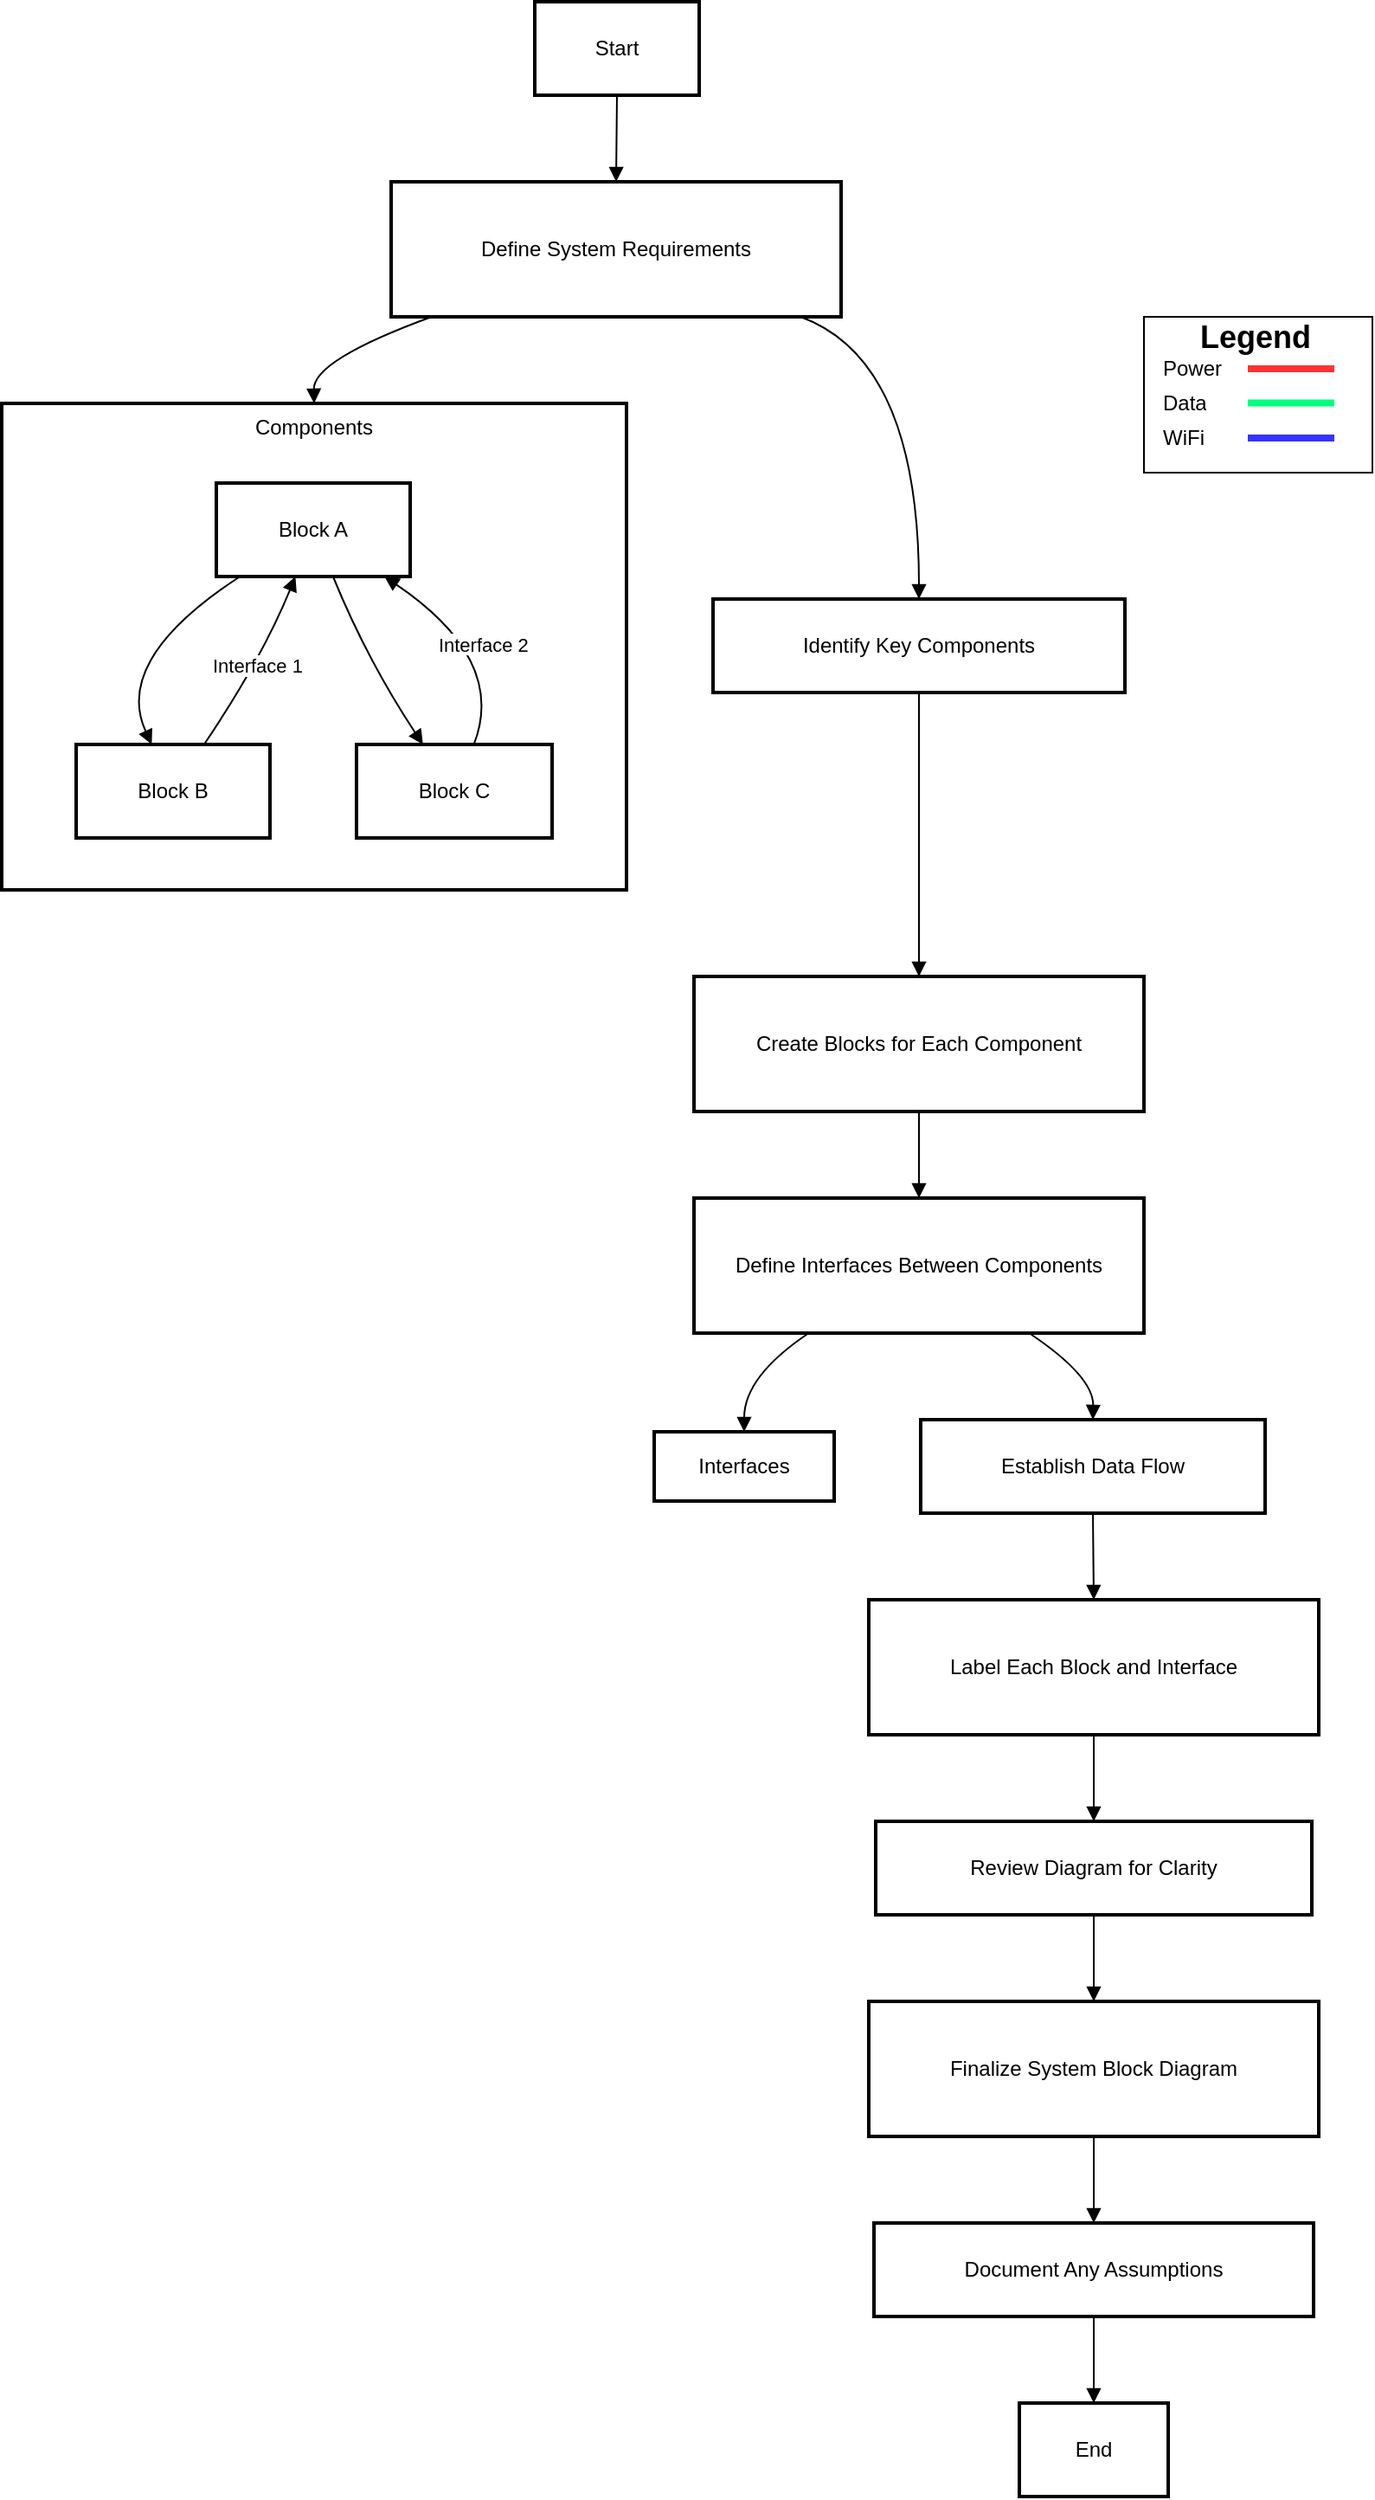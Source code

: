 <mxfile version="26.0.16">
  <diagram name="Page-1" id="9WAIeXzmGR1HwareG-w6">
    <mxGraphModel dx="831" dy="2106" grid="1" gridSize="10" guides="1" tooltips="1" connect="1" arrows="1" fold="1" page="1" pageScale="1" pageWidth="3000" pageHeight="3000" math="0" shadow="0">
      <root>
        <mxCell id="0" />
        <mxCell id="1" parent="0" />
        <mxCell id="Vnn7nnUzHmon1-IM3wvu-45" value="" style="rounded=0;whiteSpace=wrap;html=1;" vertex="1" parent="1">
          <mxGeometry x="668" y="190" width="132" height="90" as="geometry" />
        </mxCell>
        <mxCell id="2" value="Interfaces" style="whiteSpace=wrap;strokeWidth=2;" parent="1" vertex="1">
          <mxGeometry x="385" y="834" width="104" height="40" as="geometry" />
        </mxCell>
        <mxCell id="3" value="Components" style="whiteSpace=wrap;strokeWidth=2;verticalAlign=top;" parent="1" vertex="1">
          <mxGeometry x="8" y="240" width="361" height="281" as="geometry" />
        </mxCell>
        <mxCell id="4" value="Block A" style="whiteSpace=wrap;strokeWidth=2;" parent="3" vertex="1">
          <mxGeometry x="124" y="46" width="112" height="54" as="geometry" />
        </mxCell>
        <mxCell id="5" value="Block B" style="whiteSpace=wrap;strokeWidth=2;" parent="3" vertex="1">
          <mxGeometry x="43" y="197" width="112" height="54" as="geometry" />
        </mxCell>
        <mxCell id="6" value="Block C" style="whiteSpace=wrap;strokeWidth=2;" parent="3" vertex="1">
          <mxGeometry x="205" y="197" width="113" height="54" as="geometry" />
        </mxCell>
        <mxCell id="7" value="" style="curved=1;startArrow=none;endArrow=block;exitX=0.13;exitY=0.99;entryX=0.39;entryY=0;" parent="3" source="4" target="5" edge="1">
          <mxGeometry relative="1" as="geometry">
            <Array as="points">
              <mxPoint x="64" y="148" />
            </Array>
          </mxGeometry>
        </mxCell>
        <mxCell id="8" value="" style="curved=1;startArrow=none;endArrow=block;exitX=0.6;exitY=0.99;entryX=0.34;entryY=0;" parent="3" source="4" target="6" edge="1">
          <mxGeometry relative="1" as="geometry">
            <Array as="points">
              <mxPoint x="211" y="148" />
            </Array>
          </mxGeometry>
        </mxCell>
        <mxCell id="9" value="Interface 1" style="curved=1;startArrow=none;endArrow=block;exitX=0.66;exitY=0;entryX=0.41;entryY=0.99;" parent="3" source="5" target="4" edge="1">
          <mxGeometry relative="1" as="geometry">
            <Array as="points">
              <mxPoint x="150" y="148" />
            </Array>
          </mxGeometry>
        </mxCell>
        <mxCell id="10" value="Interface 2" style="curved=1;startArrow=none;endArrow=block;exitX=0.6;exitY=0;entryX=0.86;entryY=0.99;" parent="3" source="6" target="4" edge="1">
          <mxGeometry relative="1" as="geometry">
            <Array as="points">
              <mxPoint x="292" y="148" />
            </Array>
          </mxGeometry>
        </mxCell>
        <mxCell id="11" value="Start" style="whiteSpace=wrap;strokeWidth=2;" parent="1" vertex="1">
          <mxGeometry x="316" y="8" width="95" height="54" as="geometry" />
        </mxCell>
        <mxCell id="12" value="Define System Requirements" style="whiteSpace=wrap;strokeWidth=2;" parent="1" vertex="1">
          <mxGeometry x="233" y="112" width="260" height="78" as="geometry" />
        </mxCell>
        <mxCell id="13" value="Identify Key Components" style="whiteSpace=wrap;strokeWidth=2;" parent="1" vertex="1">
          <mxGeometry x="419" y="353" width="238" height="54" as="geometry" />
        </mxCell>
        <mxCell id="14" value="Create Blocks for Each Component" style="whiteSpace=wrap;strokeWidth=2;" parent="1" vertex="1">
          <mxGeometry x="408" y="571" width="260" height="78" as="geometry" />
        </mxCell>
        <mxCell id="15" value="Define Interfaces Between Components" style="whiteSpace=wrap;strokeWidth=2;" parent="1" vertex="1">
          <mxGeometry x="408" y="699" width="260" height="78" as="geometry" />
        </mxCell>
        <mxCell id="16" value="Establish Data Flow" style="whiteSpace=wrap;strokeWidth=2;" parent="1" vertex="1">
          <mxGeometry x="539" y="827" width="199" height="54" as="geometry" />
        </mxCell>
        <mxCell id="17" value="Label Each Block and Interface" style="whiteSpace=wrap;strokeWidth=2;" parent="1" vertex="1">
          <mxGeometry x="509" y="931" width="260" height="78" as="geometry" />
        </mxCell>
        <mxCell id="18" value="Review Diagram for Clarity" style="whiteSpace=wrap;strokeWidth=2;" parent="1" vertex="1">
          <mxGeometry x="513" y="1059" width="252" height="54" as="geometry" />
        </mxCell>
        <mxCell id="19" value="Finalize System Block Diagram" style="whiteSpace=wrap;strokeWidth=2;" parent="1" vertex="1">
          <mxGeometry x="509" y="1163" width="260" height="78" as="geometry" />
        </mxCell>
        <mxCell id="20" value="Document Any Assumptions" style="whiteSpace=wrap;strokeWidth=2;" parent="1" vertex="1">
          <mxGeometry x="512" y="1291" width="254" height="54" as="geometry" />
        </mxCell>
        <mxCell id="21" value="End" style="whiteSpace=wrap;strokeWidth=2;" parent="1" vertex="1">
          <mxGeometry x="596" y="1395" width="86" height="54" as="geometry" />
        </mxCell>
        <mxCell id="22" value="" style="curved=1;startArrow=none;endArrow=block;exitX=0.5;exitY=1;entryX=0.5;entryY=0;" parent="1" source="11" target="12" edge="1">
          <mxGeometry relative="1" as="geometry">
            <Array as="points" />
          </mxGeometry>
        </mxCell>
        <mxCell id="23" value="" style="curved=1;startArrow=none;endArrow=block;exitX=0.91;exitY=1;entryX=0.5;entryY=0;" parent="1" source="12" target="13" edge="1">
          <mxGeometry relative="1" as="geometry">
            <Array as="points">
              <mxPoint x="538" y="215" />
            </Array>
          </mxGeometry>
        </mxCell>
        <mxCell id="24" value="" style="curved=1;startArrow=none;endArrow=block;exitX=0.5;exitY=1;entryX=0.5;entryY=-0.01;" parent="1" source="13" target="14" edge="1">
          <mxGeometry relative="1" as="geometry">
            <Array as="points" />
          </mxGeometry>
        </mxCell>
        <mxCell id="25" value="" style="curved=1;startArrow=none;endArrow=block;exitX=0.5;exitY=0.99;entryX=0.5;entryY=-0.01;" parent="1" source="14" target="15" edge="1">
          <mxGeometry relative="1" as="geometry">
            <Array as="points" />
          </mxGeometry>
        </mxCell>
        <mxCell id="26" value="" style="curved=1;startArrow=none;endArrow=block;exitX=0.74;exitY=0.99;entryX=0.5;entryY=-0.01;" parent="1" source="15" target="16" edge="1">
          <mxGeometry relative="1" as="geometry">
            <Array as="points">
              <mxPoint x="639" y="802" />
            </Array>
          </mxGeometry>
        </mxCell>
        <mxCell id="27" value="" style="curved=1;startArrow=none;endArrow=block;exitX=0.5;exitY=0.99;entryX=0.5;entryY=-0.01;" parent="1" source="16" target="17" edge="1">
          <mxGeometry relative="1" as="geometry">
            <Array as="points" />
          </mxGeometry>
        </mxCell>
        <mxCell id="28" value="" style="curved=1;startArrow=none;endArrow=block;exitX=0.5;exitY=0.99;entryX=0.5;entryY=-0.01;" parent="1" source="17" target="18" edge="1">
          <mxGeometry relative="1" as="geometry">
            <Array as="points" />
          </mxGeometry>
        </mxCell>
        <mxCell id="29" value="" style="curved=1;startArrow=none;endArrow=block;exitX=0.5;exitY=0.99;entryX=0.5;entryY=-0.01;" parent="1" source="18" target="19" edge="1">
          <mxGeometry relative="1" as="geometry">
            <Array as="points" />
          </mxGeometry>
        </mxCell>
        <mxCell id="30" value="" style="curved=1;startArrow=none;endArrow=block;exitX=0.5;exitY=0.99;entryX=0.5;entryY=-0.01;" parent="1" source="19" target="20" edge="1">
          <mxGeometry relative="1" as="geometry">
            <Array as="points" />
          </mxGeometry>
        </mxCell>
        <mxCell id="31" value="" style="curved=1;startArrow=none;endArrow=block;exitX=0.5;exitY=0.99;entryX=0.5;entryY=-0.01;" parent="1" source="20" target="21" edge="1">
          <mxGeometry relative="1" as="geometry">
            <Array as="points" />
          </mxGeometry>
        </mxCell>
        <mxCell id="32" value="" style="curved=1;startArrow=none;endArrow=block;exitX=0.26;exitY=0.99;entryX=0.5;entryY=-0.01;" parent="1" source="15" target="2" edge="1">
          <mxGeometry relative="1" as="geometry">
            <Array as="points">
              <mxPoint x="437" y="802" />
            </Array>
          </mxGeometry>
        </mxCell>
        <mxCell id="33" value="" style="curved=1;startArrow=none;endArrow=block;exitX=0.09;exitY=1;entryX=0.5;entryY=0;" parent="1" source="12" target="3" edge="1">
          <mxGeometry relative="1" as="geometry">
            <Array as="points">
              <mxPoint x="188" y="215" />
            </Array>
          </mxGeometry>
        </mxCell>
        <mxCell id="Vnn7nnUzHmon1-IM3wvu-35" value="" style="shape=table;startSize=0;container=1;collapsible=0;childLayout=tableLayout;fontSize=11;fillColor=none;strokeColor=none;" vertex="1" parent="1">
          <mxGeometry x="672" y="210" width="60" height="60" as="geometry" />
        </mxCell>
        <mxCell id="Vnn7nnUzHmon1-IM3wvu-36" value="" style="shape=tableRow;horizontal=0;startSize=0;swimlaneHead=0;swimlaneBody=0;strokeColor=inherit;top=0;left=0;bottom=0;right=0;collapsible=0;dropTarget=0;fillColor=none;points=[[0,0.5],[1,0.5]];portConstraint=eastwest;fontSize=16;" vertex="1" parent="Vnn7nnUzHmon1-IM3wvu-35">
          <mxGeometry width="60" height="20" as="geometry" />
        </mxCell>
        <mxCell id="Vnn7nnUzHmon1-IM3wvu-37" value="Power" style="shape=partialRectangle;html=1;whiteSpace=wrap;connectable=0;strokeColor=inherit;overflow=hidden;fillColor=none;top=0;left=0;bottom=0;right=0;pointerEvents=1;fontSize=12;align=left;spacingLeft=5;" vertex="1" parent="Vnn7nnUzHmon1-IM3wvu-36">
          <mxGeometry width="60" height="20" as="geometry">
            <mxRectangle width="60" height="20" as="alternateBounds" />
          </mxGeometry>
        </mxCell>
        <mxCell id="Vnn7nnUzHmon1-IM3wvu-38" value="" style="shape=tableRow;horizontal=0;startSize=0;swimlaneHead=0;swimlaneBody=0;strokeColor=inherit;top=0;left=0;bottom=0;right=0;collapsible=0;dropTarget=0;fillColor=none;points=[[0,0.5],[1,0.5]];portConstraint=eastwest;fontSize=16;" vertex="1" parent="Vnn7nnUzHmon1-IM3wvu-35">
          <mxGeometry y="20" width="60" height="20" as="geometry" />
        </mxCell>
        <mxCell id="Vnn7nnUzHmon1-IM3wvu-39" value="Data" style="shape=partialRectangle;html=1;whiteSpace=wrap;connectable=0;strokeColor=inherit;overflow=hidden;fillColor=none;top=0;left=0;bottom=0;right=0;pointerEvents=1;fontSize=12;align=left;spacingLeft=5;" vertex="1" parent="Vnn7nnUzHmon1-IM3wvu-38">
          <mxGeometry width="60" height="20" as="geometry">
            <mxRectangle width="60" height="20" as="alternateBounds" />
          </mxGeometry>
        </mxCell>
        <mxCell id="Vnn7nnUzHmon1-IM3wvu-40" value="" style="shape=tableRow;horizontal=0;startSize=0;swimlaneHead=0;swimlaneBody=0;strokeColor=inherit;top=0;left=0;bottom=0;right=0;collapsible=0;dropTarget=0;fillColor=none;points=[[0,0.5],[1,0.5]];portConstraint=eastwest;fontSize=16;" vertex="1" parent="Vnn7nnUzHmon1-IM3wvu-35">
          <mxGeometry y="40" width="60" height="20" as="geometry" />
        </mxCell>
        <mxCell id="Vnn7nnUzHmon1-IM3wvu-41" value="WiFi" style="shape=partialRectangle;html=1;whiteSpace=wrap;connectable=0;strokeColor=inherit;overflow=hidden;fillColor=none;top=0;left=0;bottom=0;right=0;pointerEvents=1;fontSize=12;align=left;spacingLeft=5;" vertex="1" parent="Vnn7nnUzHmon1-IM3wvu-40">
          <mxGeometry width="60" height="20" as="geometry">
            <mxRectangle width="60" height="20" as="alternateBounds" />
          </mxGeometry>
        </mxCell>
        <mxCell id="Vnn7nnUzHmon1-IM3wvu-46" value="&lt;font style=&quot;font-size: 18px;&quot;&gt;Legend&lt;/font&gt;" style="text;strokeColor=none;fillColor=none;html=1;fontSize=24;fontStyle=1;verticalAlign=middle;align=center;" vertex="1" parent="1">
          <mxGeometry x="682" y="180" width="100" height="40" as="geometry" />
        </mxCell>
        <mxCell id="Vnn7nnUzHmon1-IM3wvu-47" value="" style="endArrow=none;html=1;rounded=0;strokeColor=#FF3333;strokeWidth=4;" edge="1" parent="1">
          <mxGeometry width="50" height="50" relative="1" as="geometry">
            <mxPoint x="728" y="220" as="sourcePoint" />
            <mxPoint x="778" y="220" as="targetPoint" />
          </mxGeometry>
        </mxCell>
        <mxCell id="Vnn7nnUzHmon1-IM3wvu-49" value="" style="endArrow=none;html=1;rounded=0;strokeColor=#00FF80;strokeWidth=4;" edge="1" parent="1">
          <mxGeometry width="50" height="50" relative="1" as="geometry">
            <mxPoint x="728" y="239.72" as="sourcePoint" />
            <mxPoint x="778" y="239.72" as="targetPoint" />
          </mxGeometry>
        </mxCell>
        <mxCell id="Vnn7nnUzHmon1-IM3wvu-51" value="" style="endArrow=none;html=1;rounded=0;strokeColor=#3333FF;strokeWidth=4;" edge="1" parent="1">
          <mxGeometry width="50" height="50" relative="1" as="geometry">
            <mxPoint x="728" y="260" as="sourcePoint" />
            <mxPoint x="778" y="260" as="targetPoint" />
          </mxGeometry>
        </mxCell>
      </root>
    </mxGraphModel>
  </diagram>
</mxfile>

